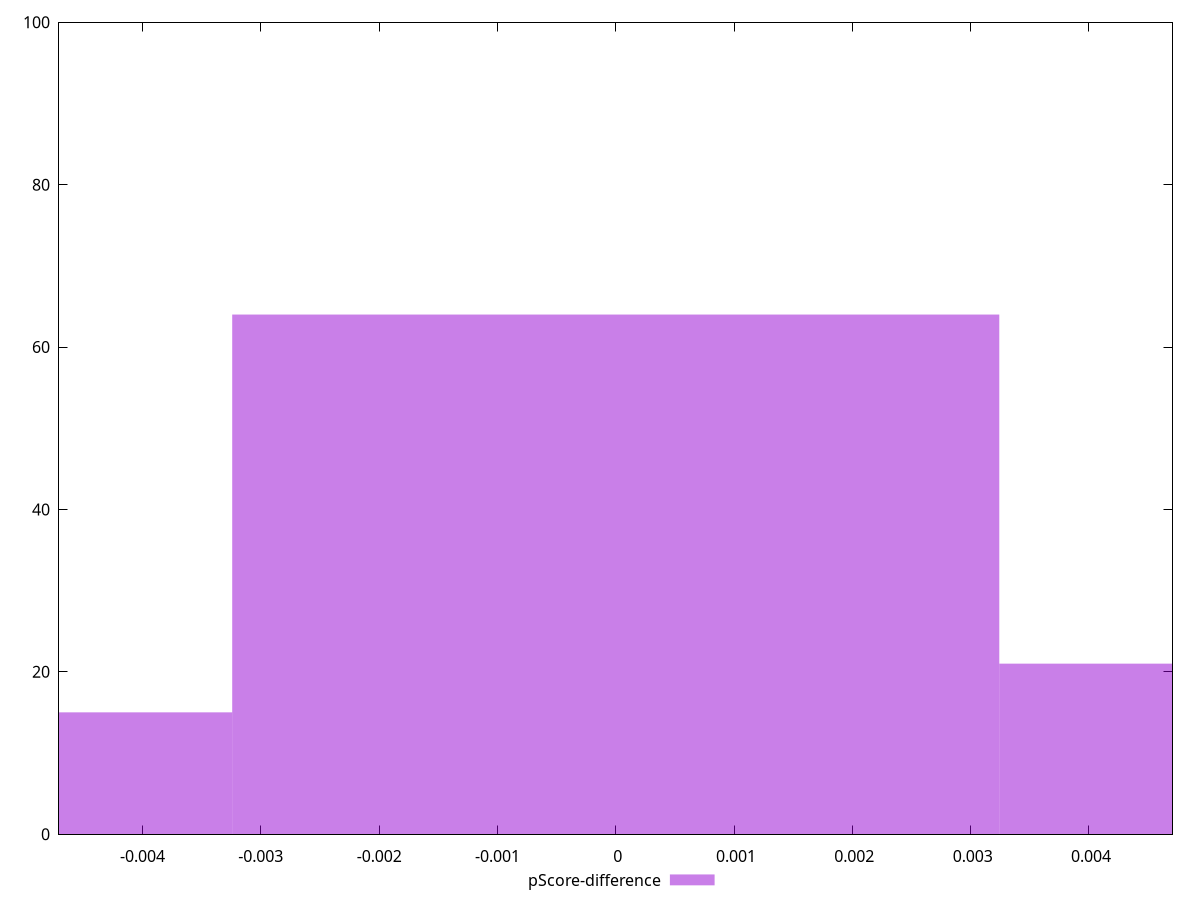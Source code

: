 reset

$pScoreDifference <<EOF
0 64
-0.006483745528589597 15
0.006483745528589597 21
EOF

set key outside below
set boxwidth 0.006483745528589597
set xrange [-0.004705882352941226:0.004705882352941185]
set yrange [0:100]
set trange [0:100]
set style fill transparent solid 0.5 noborder
set terminal svg size 640, 490 enhanced background rgb 'white'
set output "report_00009_2021-02-08T22-37-41.559Z/uses-text-compression/samples/pages+cached/pScore-difference/histogram.svg"

plot $pScoreDifference title "pScore-difference" with boxes

reset
